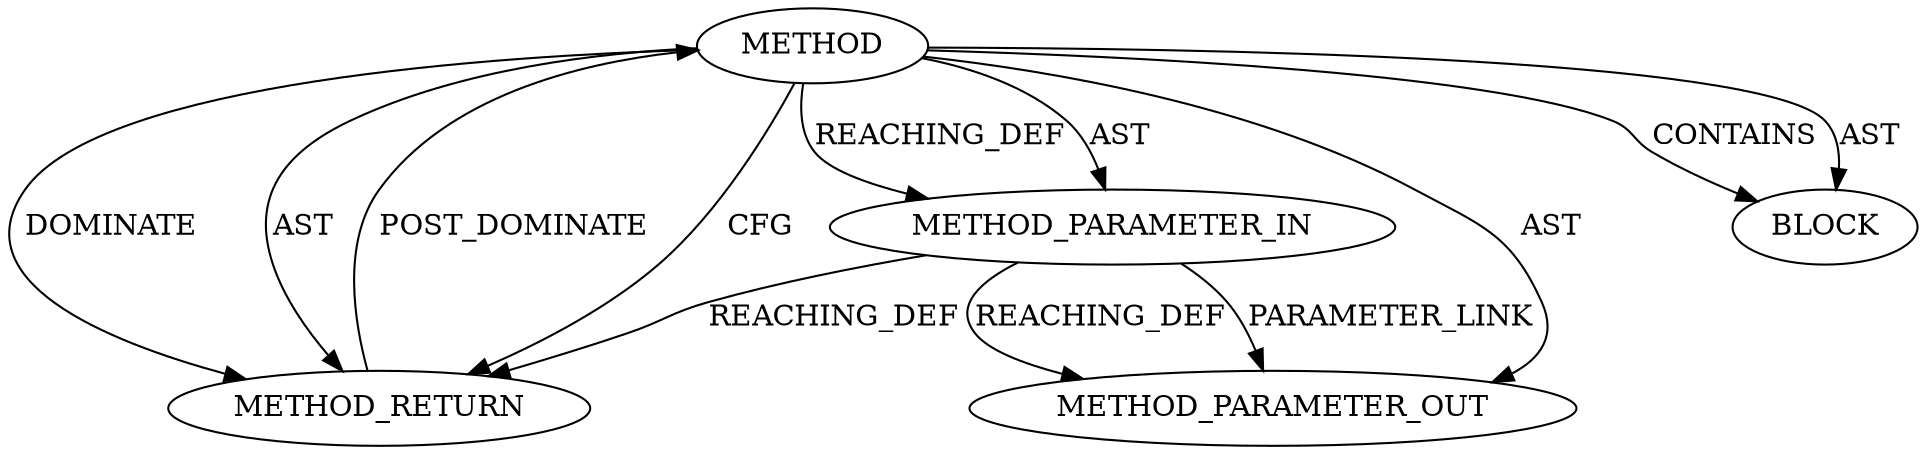 digraph {
  21881 [label=METHOD_PARAMETER_OUT ORDER=1 CODE="p1" IS_VARIADIC=false TYPE_FULL_NAME="ANY" EVALUATION_STRATEGY="BY_VALUE" INDEX=1 NAME="p1"]
  19685 [label=METHOD_RETURN ORDER=2 CODE="RET" TYPE_FULL_NAME="ANY" EVALUATION_STRATEGY="BY_VALUE"]
  19682 [label=METHOD AST_PARENT_TYPE="NAMESPACE_BLOCK" AST_PARENT_FULL_NAME="<global>" ORDER=0 CODE="<empty>" FULL_NAME="<operator>.not" IS_EXTERNAL=true FILENAME="<empty>" SIGNATURE="" NAME="<operator>.not"]
  19683 [label=METHOD_PARAMETER_IN ORDER=1 CODE="p1" IS_VARIADIC=false TYPE_FULL_NAME="ANY" EVALUATION_STRATEGY="BY_VALUE" INDEX=1 NAME="p1"]
  19684 [label=BLOCK ORDER=1 ARGUMENT_INDEX=1 CODE="<empty>" TYPE_FULL_NAME="ANY"]
  19682 -> 19685 [label=DOMINATE ]
  19682 -> 19685 [label=AST ]
  19682 -> 19685 [label=CFG ]
  19685 -> 19682 [label=POST_DOMINATE ]
  19682 -> 19683 [label=REACHING_DEF VARIABLE=""]
  19683 -> 21881 [label=REACHING_DEF VARIABLE="p1"]
  19682 -> 19684 [label=AST ]
  19683 -> 19685 [label=REACHING_DEF VARIABLE="p1"]
  19682 -> 19684 [label=CONTAINS ]
  19682 -> 19683 [label=AST ]
  19683 -> 21881 [label=PARAMETER_LINK ]
  19682 -> 21881 [label=AST ]
}
